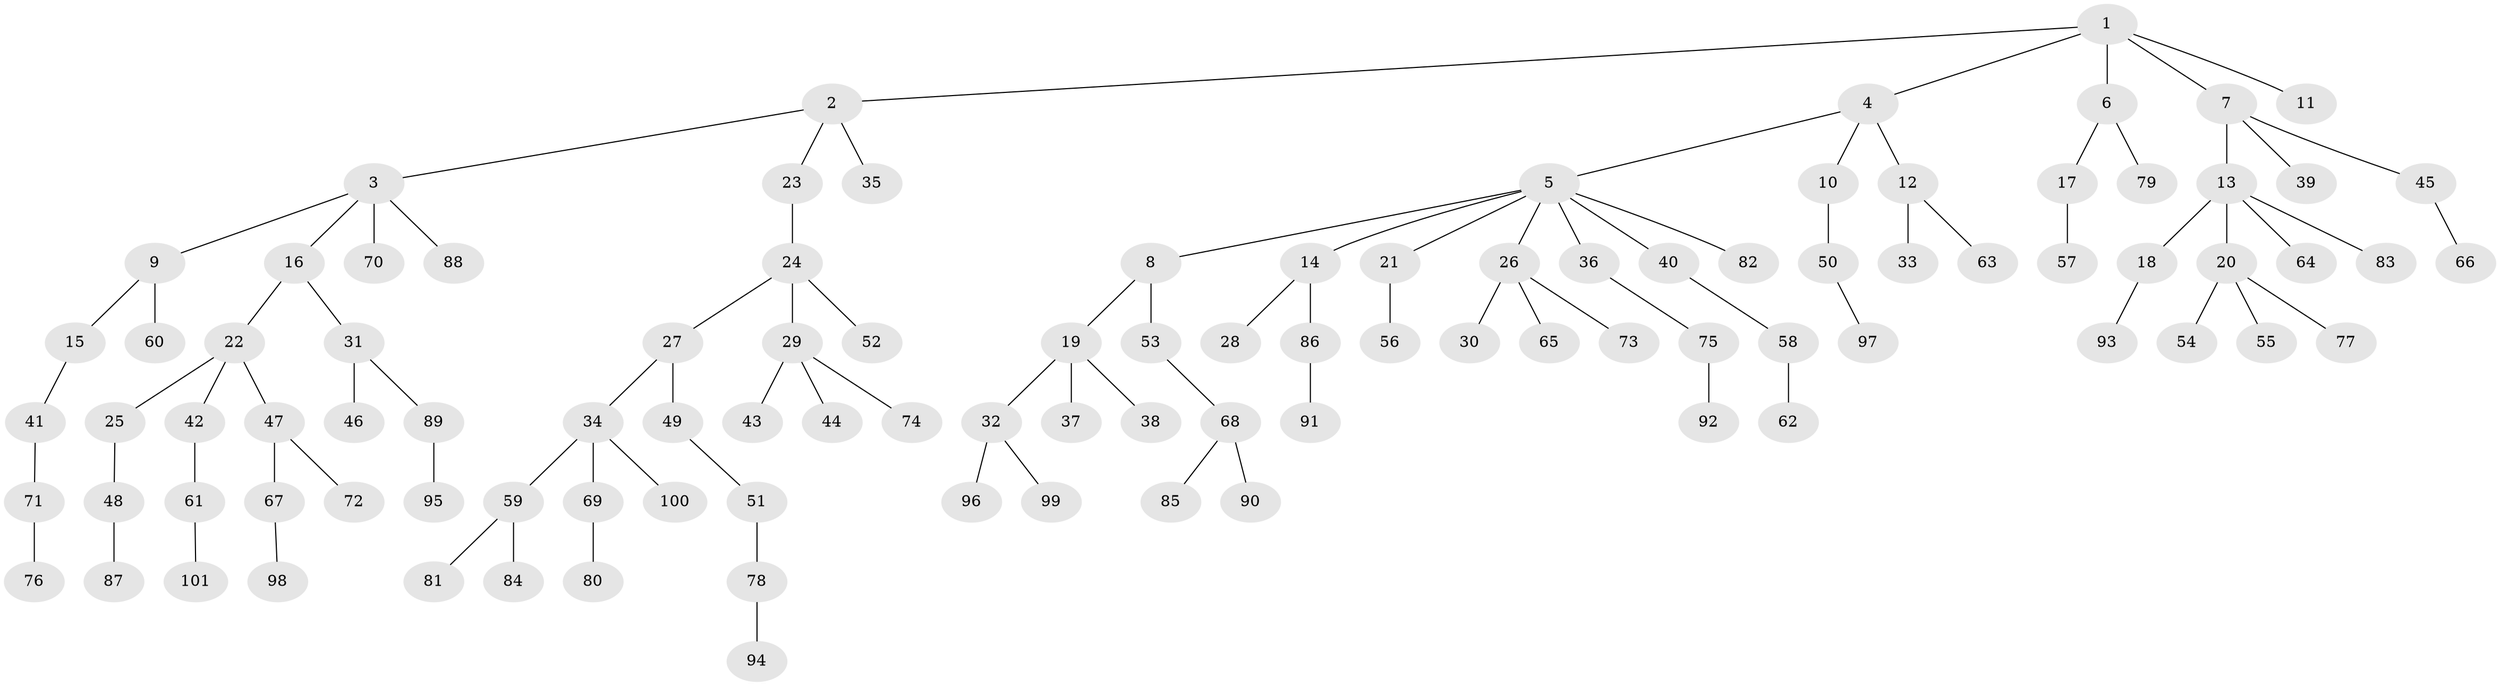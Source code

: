 // Generated by graph-tools (version 1.1) at 2025/11/02/27/25 16:11:28]
// undirected, 101 vertices, 100 edges
graph export_dot {
graph [start="1"]
  node [color=gray90,style=filled];
  1;
  2;
  3;
  4;
  5;
  6;
  7;
  8;
  9;
  10;
  11;
  12;
  13;
  14;
  15;
  16;
  17;
  18;
  19;
  20;
  21;
  22;
  23;
  24;
  25;
  26;
  27;
  28;
  29;
  30;
  31;
  32;
  33;
  34;
  35;
  36;
  37;
  38;
  39;
  40;
  41;
  42;
  43;
  44;
  45;
  46;
  47;
  48;
  49;
  50;
  51;
  52;
  53;
  54;
  55;
  56;
  57;
  58;
  59;
  60;
  61;
  62;
  63;
  64;
  65;
  66;
  67;
  68;
  69;
  70;
  71;
  72;
  73;
  74;
  75;
  76;
  77;
  78;
  79;
  80;
  81;
  82;
  83;
  84;
  85;
  86;
  87;
  88;
  89;
  90;
  91;
  92;
  93;
  94;
  95;
  96;
  97;
  98;
  99;
  100;
  101;
  1 -- 2;
  1 -- 4;
  1 -- 6;
  1 -- 7;
  1 -- 11;
  2 -- 3;
  2 -- 23;
  2 -- 35;
  3 -- 9;
  3 -- 16;
  3 -- 70;
  3 -- 88;
  4 -- 5;
  4 -- 10;
  4 -- 12;
  5 -- 8;
  5 -- 14;
  5 -- 21;
  5 -- 26;
  5 -- 36;
  5 -- 40;
  5 -- 82;
  6 -- 17;
  6 -- 79;
  7 -- 13;
  7 -- 39;
  7 -- 45;
  8 -- 19;
  8 -- 53;
  9 -- 15;
  9 -- 60;
  10 -- 50;
  12 -- 33;
  12 -- 63;
  13 -- 18;
  13 -- 20;
  13 -- 64;
  13 -- 83;
  14 -- 28;
  14 -- 86;
  15 -- 41;
  16 -- 22;
  16 -- 31;
  17 -- 57;
  18 -- 93;
  19 -- 32;
  19 -- 37;
  19 -- 38;
  20 -- 54;
  20 -- 55;
  20 -- 77;
  21 -- 56;
  22 -- 25;
  22 -- 42;
  22 -- 47;
  23 -- 24;
  24 -- 27;
  24 -- 29;
  24 -- 52;
  25 -- 48;
  26 -- 30;
  26 -- 65;
  26 -- 73;
  27 -- 34;
  27 -- 49;
  29 -- 43;
  29 -- 44;
  29 -- 74;
  31 -- 46;
  31 -- 89;
  32 -- 96;
  32 -- 99;
  34 -- 59;
  34 -- 69;
  34 -- 100;
  36 -- 75;
  40 -- 58;
  41 -- 71;
  42 -- 61;
  45 -- 66;
  47 -- 67;
  47 -- 72;
  48 -- 87;
  49 -- 51;
  50 -- 97;
  51 -- 78;
  53 -- 68;
  58 -- 62;
  59 -- 81;
  59 -- 84;
  61 -- 101;
  67 -- 98;
  68 -- 85;
  68 -- 90;
  69 -- 80;
  71 -- 76;
  75 -- 92;
  78 -- 94;
  86 -- 91;
  89 -- 95;
}
